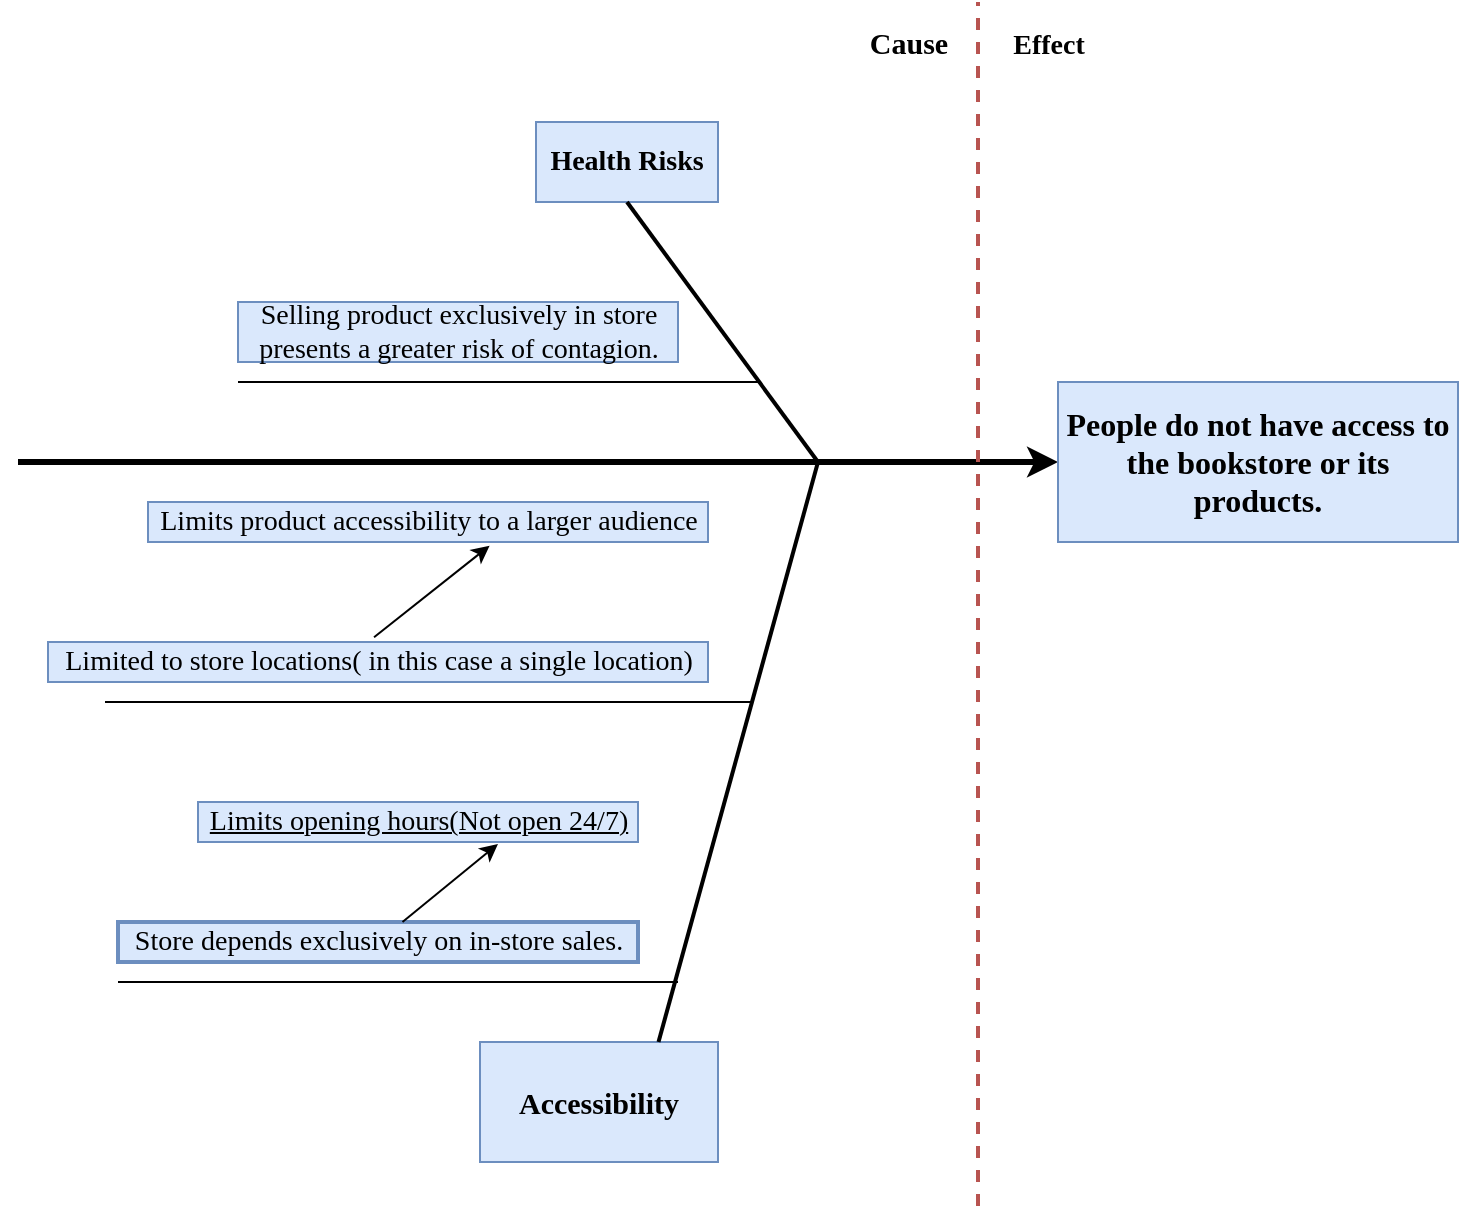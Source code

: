 <mxfile version="12.9.3" type="device"><diagram id="cLqv9wlDYGJfMx-iTRUa" name="Page-1"><mxGraphModel dx="1240" dy="621" grid="1" gridSize="10" guides="1" tooltips="1" connect="1" arrows="1" fold="1" page="1" pageScale="1" pageWidth="850" pageHeight="1100" math="0" shadow="0"><root><mxCell id="0"/><mxCell id="1" parent="0"/><mxCell id="UNQ_sAxVisUV2o_kxmbI-1" value="" style="endArrow=classic;html=1;strokeWidth=3;fontFamily=Times New Roman;" edge="1" parent="1" target="UNQ_sAxVisUV2o_kxmbI-2"><mxGeometry width="50" height="50" relative="1" as="geometry"><mxPoint x="80" y="240" as="sourcePoint"/><mxPoint x="605" y="240" as="targetPoint"/></mxGeometry></mxCell><mxCell id="UNQ_sAxVisUV2o_kxmbI-2" value="&lt;div&gt;&lt;span style=&quot;white-space: pre-wrap&quot;&gt;&lt;font style=&quot;font-size: 16px&quot;&gt;&lt;b&gt;People do not have access to the bookstore or its products.&lt;/b&gt;&lt;/font&gt;&lt;/span&gt;&lt;/div&gt;" style="rounded=0;whiteSpace=wrap;html=1;align=center;fillColor=#dae8fc;strokeColor=#6c8ebf;fontFamily=Times New Roman;" vertex="1" parent="1"><mxGeometry x="600" y="200" width="200" height="80" as="geometry"/></mxCell><mxCell id="UNQ_sAxVisUV2o_kxmbI-3" value="" style="endArrow=none;dashed=1;html=1;fillColor=#f8cecc;strokeColor=#b85450;strokeWidth=2;fontFamily=Times New Roman;" edge="1" parent="1"><mxGeometry width="50" height="50" relative="1" as="geometry"><mxPoint x="560" y="612" as="sourcePoint"/><mxPoint x="560" y="10" as="targetPoint"/></mxGeometry></mxCell><mxCell id="UNQ_sAxVisUV2o_kxmbI-4" value="&lt;font style=&quot;font-size: 14px&quot;&gt;&lt;b&gt;Health Risks&lt;/b&gt;&lt;/font&gt;" style="rounded=0;whiteSpace=wrap;html=1;fillColor=#dae8fc;strokeColor=#6c8ebf;fontFamily=Times New Roman;" vertex="1" parent="1"><mxGeometry x="339" y="70" width="91" height="40" as="geometry"/></mxCell><mxCell id="UNQ_sAxVisUV2o_kxmbI-6" value="&lt;b&gt;&lt;font style=&quot;font-size: 15px&quot;&gt;Accessibility&lt;/font&gt;&lt;/b&gt;" style="rounded=0;whiteSpace=wrap;html=1;fillColor=#dae8fc;strokeColor=#6c8ebf;fontFamily=Times New Roman;" vertex="1" parent="1"><mxGeometry x="311" y="530" width="119" height="60" as="geometry"/></mxCell><mxCell id="UNQ_sAxVisUV2o_kxmbI-8" value="" style="endArrow=none;html=1;exitX=0.75;exitY=0;exitDx=0;exitDy=0;strokeWidth=2;fontFamily=Times New Roman;" edge="1" parent="1" source="UNQ_sAxVisUV2o_kxmbI-6"><mxGeometry width="50" height="50" relative="1" as="geometry"><mxPoint x="420" y="300" as="sourcePoint"/><mxPoint x="480" y="240" as="targetPoint"/></mxGeometry></mxCell><mxCell id="UNQ_sAxVisUV2o_kxmbI-9" value="" style="endArrow=none;html=1;fontFamily=Times New Roman;" edge="1" parent="1"><mxGeometry width="50" height="50" relative="1" as="geometry"><mxPoint x="130" y="500" as="sourcePoint"/><mxPoint x="410" y="500" as="targetPoint"/></mxGeometry></mxCell><mxCell id="UNQ_sAxVisUV2o_kxmbI-11" value="&lt;font style=&quot;font-size: 14px&quot;&gt;Store depends exclusively on in-store sales.&lt;/font&gt;" style="text;html=1;align=center;verticalAlign=middle;resizable=0;points=[];autosize=1;strokeWidth=2;fillColor=#dae8fc;strokeColor=#6c8ebf;fontFamily=Times New Roman;" vertex="1" parent="1"><mxGeometry x="130" y="470" width="260" height="20" as="geometry"/></mxCell><mxCell id="UNQ_sAxVisUV2o_kxmbI-14" value="&lt;u&gt;&lt;font style=&quot;font-size: 14px&quot;&gt;Limits opening hours(Not open 24/7)&lt;/font&gt;&lt;/u&gt;" style="text;html=1;align=center;verticalAlign=middle;resizable=0;points=[];autosize=1;fillColor=#dae8fc;strokeColor=#6c8ebf;fontFamily=Times New Roman;" vertex="1" parent="1"><mxGeometry x="170" y="410" width="220" height="20" as="geometry"/></mxCell><mxCell id="UNQ_sAxVisUV2o_kxmbI-15" value="&lt;font style=&quot;font-size: 14px&quot;&gt;Limited to store locations( in this case a single location)&lt;/font&gt;" style="text;html=1;align=center;verticalAlign=middle;resizable=0;points=[];autosize=1;fillColor=#dae8fc;strokeColor=#6c8ebf;fontFamily=Times New Roman;" vertex="1" parent="1"><mxGeometry x="95" y="330" width="330" height="20" as="geometry"/></mxCell><mxCell id="UNQ_sAxVisUV2o_kxmbI-16" value="&lt;font style=&quot;font-size: 14px&quot;&gt;Limits product accessibility to a larger audience&lt;/font&gt;" style="text;html=1;align=center;verticalAlign=middle;resizable=0;points=[];autosize=1;fillColor=#dae8fc;strokeColor=#6c8ebf;fontFamily=Times New Roman;" vertex="1" parent="1"><mxGeometry x="145" y="260" width="280" height="20" as="geometry"/></mxCell><mxCell id="UNQ_sAxVisUV2o_kxmbI-17" value="&lt;font style=&quot;font-size: 14px&quot;&gt;Selling product exclusively in store &lt;br&gt;presents a greater risk of contagion.&lt;/font&gt;" style="text;html=1;align=center;verticalAlign=middle;resizable=0;points=[];autosize=1;fillColor=#dae8fc;strokeColor=#6c8ebf;fontFamily=Times New Roman;" vertex="1" parent="1"><mxGeometry x="190" y="160" width="220" height="30" as="geometry"/></mxCell><mxCell id="UNQ_sAxVisUV2o_kxmbI-21" value="" style="endArrow=none;html=1;strokeWidth=1;fontFamily=Times New Roman;" edge="1" parent="1"><mxGeometry width="50" height="50" relative="1" as="geometry"><mxPoint x="123.5" y="360" as="sourcePoint"/><mxPoint x="446.5" y="360" as="targetPoint"/></mxGeometry></mxCell><mxCell id="UNQ_sAxVisUV2o_kxmbI-23" value="" style="endArrow=none;html=1;strokeWidth=1;fontFamily=Times New Roman;" edge="1" parent="1"><mxGeometry width="50" height="50" relative="1" as="geometry"><mxPoint x="190" y="200" as="sourcePoint"/><mxPoint x="450" y="200" as="targetPoint"/></mxGeometry></mxCell><mxCell id="UNQ_sAxVisUV2o_kxmbI-24" value="" style="endArrow=none;html=1;entryX=0.5;entryY=1;entryDx=0;entryDy=0;strokeWidth=2;fontFamily=Times New Roman;" edge="1" parent="1" target="UNQ_sAxVisUV2o_kxmbI-4"><mxGeometry width="50" height="50" relative="1" as="geometry"><mxPoint x="480" y="240" as="sourcePoint"/><mxPoint x="390" y="150" as="targetPoint"/></mxGeometry></mxCell><mxCell id="UNQ_sAxVisUV2o_kxmbI-26" value="" style="endArrow=classic;html=1;fontFamily=Times New Roman;" edge="1" parent="1" source="UNQ_sAxVisUV2o_kxmbI-11"><mxGeometry width="50" height="50" relative="1" as="geometry"><mxPoint x="275" y="470" as="sourcePoint"/><mxPoint x="320" y="431" as="targetPoint"/></mxGeometry></mxCell><mxCell id="UNQ_sAxVisUV2o_kxmbI-27" value="" style="endArrow=classic;html=1;entryX=0.61;entryY=1.093;entryDx=0;entryDy=0;entryPerimeter=0;exitX=0.494;exitY=-0.121;exitDx=0;exitDy=0;exitPerimeter=0;fontFamily=Times New Roman;" edge="1" parent="1" source="UNQ_sAxVisUV2o_kxmbI-15" target="UNQ_sAxVisUV2o_kxmbI-16"><mxGeometry width="50" height="50" relative="1" as="geometry"><mxPoint x="275" y="340" as="sourcePoint"/><mxPoint x="325" y="290" as="targetPoint"/><Array as="points"/></mxGeometry></mxCell><mxCell id="UNQ_sAxVisUV2o_kxmbI-28" value="&lt;b&gt;&lt;font style=&quot;font-size: 15px&quot;&gt;Cause&lt;/font&gt;&lt;/b&gt;" style="text;html=1;align=center;verticalAlign=middle;resizable=0;points=[];autosize=1;fontFamily=Times New Roman;" vertex="1" parent="1"><mxGeometry x="500" y="20" width="50" height="20" as="geometry"/></mxCell><mxCell id="UNQ_sAxVisUV2o_kxmbI-30" value="&lt;b&gt;&lt;font style=&quot;font-size: 14px&quot;&gt;Effect&lt;/font&gt;&lt;/b&gt;" style="text;html=1;align=center;verticalAlign=middle;resizable=0;points=[];autosize=1;fontFamily=Times New Roman;" vertex="1" parent="1"><mxGeometry x="570" y="22" width="50" height="20" as="geometry"/></mxCell></root></mxGraphModel></diagram></mxfile>